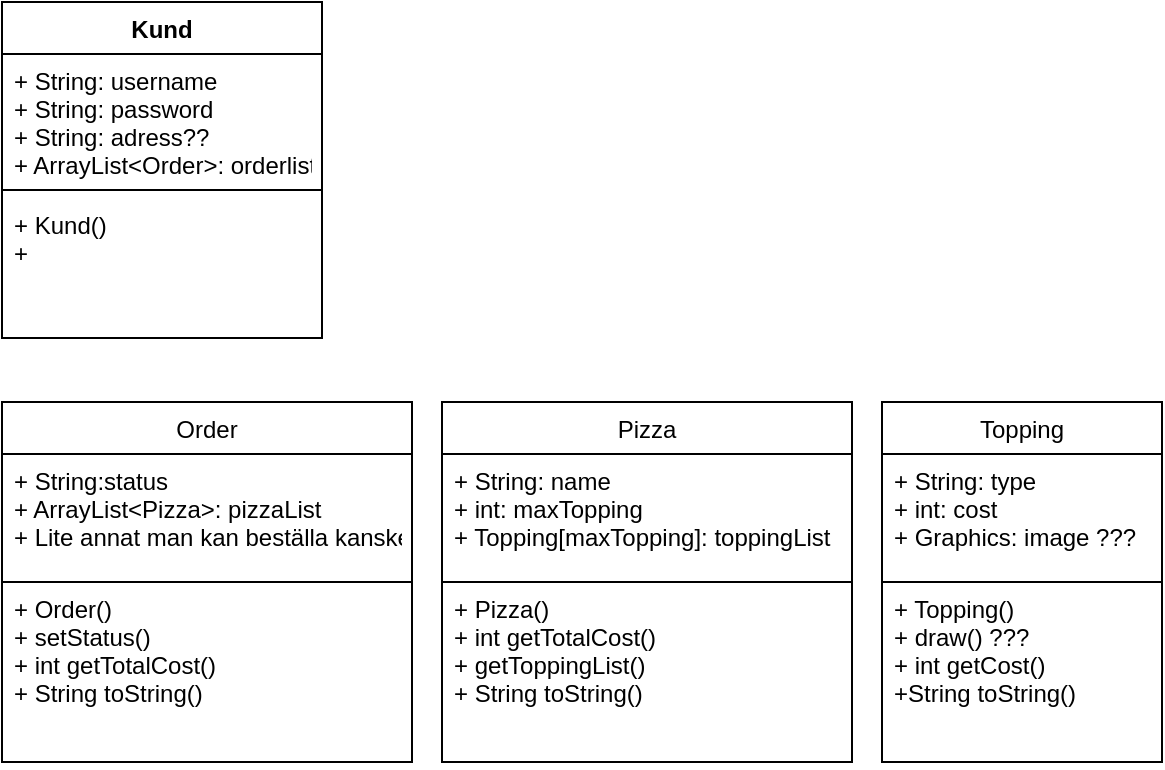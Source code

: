 <mxfile version="13.0.3" type="google"><diagram id="pfAa4_Xdjj9dH74xRK38" name="Page-1"><mxGraphModel dx="1178" dy="454" grid="1" gridSize="10" guides="1" tooltips="1" connect="1" arrows="1" fold="1" page="1" pageScale="1" pageWidth="850" pageHeight="1100" math="0" shadow="0"><root><mxCell id="0"/><mxCell id="1" parent="0"/><mxCell id="hVM-WLpBJvsFTaW_tkSy-1" value="Topping" style="swimlane;fontStyle=0;childLayout=stackLayout;horizontal=1;startSize=26;fillColor=none;horizontalStack=0;resizeParent=1;resizeParentMax=0;resizeLast=0;collapsible=1;marginBottom=0;" parent="1" vertex="1"><mxGeometry x="690" y="390" width="140" height="180" as="geometry"/></mxCell><mxCell id="hVM-WLpBJvsFTaW_tkSy-2" value="+ String: type&#10;+ int: cost&#10;+ Graphics: image ???&#10;" style="text;strokeColor=none;fillColor=none;align=left;verticalAlign=top;spacingLeft=4;spacingRight=4;overflow=hidden;rotatable=0;points=[[0,0.5],[1,0.5]];portConstraint=eastwest;" parent="hVM-WLpBJvsFTaW_tkSy-1" vertex="1"><mxGeometry y="26" width="140" height="64" as="geometry"/></mxCell><mxCell id="hVM-WLpBJvsFTaW_tkSy-3" value="+ Topping()&#10;+ draw() ???&#10;+ int getCost()&#10;+String toString()&#10;" style="text;strokeColor=#000000;fillColor=none;align=left;verticalAlign=top;spacingLeft=4;spacingRight=4;overflow=hidden;rotatable=0;points=[[0,0.5],[1,0.5]];portConstraint=eastwest;" parent="hVM-WLpBJvsFTaW_tkSy-1" vertex="1"><mxGeometry y="90" width="140" height="90" as="geometry"/></mxCell><mxCell id="hVM-WLpBJvsFTaW_tkSy-6" value="Pizza" style="swimlane;fontStyle=0;childLayout=stackLayout;horizontal=1;startSize=26;fillColor=none;horizontalStack=0;resizeParent=1;resizeParentMax=0;resizeLast=0;collapsible=1;marginBottom=0;" parent="1" vertex="1"><mxGeometry x="470" y="390" width="205" height="180" as="geometry"/></mxCell><mxCell id="hVM-WLpBJvsFTaW_tkSy-7" value="+ String: name&#10;+ int: maxTopping&#10;+ Topping[maxTopping]: toppingList" style="text;strokeColor=none;fillColor=none;align=left;verticalAlign=top;spacingLeft=4;spacingRight=4;overflow=hidden;rotatable=0;points=[[0,0.5],[1,0.5]];portConstraint=eastwest;" parent="hVM-WLpBJvsFTaW_tkSy-6" vertex="1"><mxGeometry y="26" width="205" height="64" as="geometry"/></mxCell><mxCell id="hVM-WLpBJvsFTaW_tkSy-8" value="+ Pizza()&#10;+ int getTotalCost()&#10;+ getToppingList()&#10;+ String toString()&#10;&#10;" style="text;strokeColor=#000000;fillColor=none;align=left;verticalAlign=top;spacingLeft=4;spacingRight=4;overflow=hidden;rotatable=0;points=[[0,0.5],[1,0.5]];portConstraint=eastwest;" parent="hVM-WLpBJvsFTaW_tkSy-6" vertex="1"><mxGeometry y="90" width="205" height="90" as="geometry"/></mxCell><mxCell id="sdpNwZnxTpEAiozTl5Co-1" value="Order" style="swimlane;fontStyle=0;childLayout=stackLayout;horizontal=1;startSize=26;fillColor=none;horizontalStack=0;resizeParent=1;resizeParentMax=0;resizeLast=0;collapsible=1;marginBottom=0;" vertex="1" parent="1"><mxGeometry x="250" y="390" width="205" height="180" as="geometry"/></mxCell><mxCell id="sdpNwZnxTpEAiozTl5Co-2" value="+ String:status&#10;+ ArrayList&lt;Pizza&gt;: pizzaList&#10;+ Lite annat man kan beställa kanske" style="text;strokeColor=none;fillColor=none;align=left;verticalAlign=top;spacingLeft=4;spacingRight=4;overflow=hidden;rotatable=0;points=[[0,0.5],[1,0.5]];portConstraint=eastwest;" vertex="1" parent="sdpNwZnxTpEAiozTl5Co-1"><mxGeometry y="26" width="205" height="64" as="geometry"/></mxCell><mxCell id="sdpNwZnxTpEAiozTl5Co-3" value="+ Order()&#10;+ setStatus()&#10;+ int getTotalCost()&#10;+ String toString()&#10;&#10;" style="text;strokeColor=#000000;fillColor=none;align=left;verticalAlign=top;spacingLeft=4;spacingRight=4;overflow=hidden;rotatable=0;points=[[0,0.5],[1,0.5]];portConstraint=eastwest;" vertex="1" parent="sdpNwZnxTpEAiozTl5Co-1"><mxGeometry y="90" width="205" height="90" as="geometry"/></mxCell><mxCell id="sdpNwZnxTpEAiozTl5Co-8" value="Kund" style="swimlane;fontStyle=1;align=center;verticalAlign=top;childLayout=stackLayout;horizontal=1;startSize=26;horizontalStack=0;resizeParent=1;resizeParentMax=0;resizeLast=0;collapsible=1;marginBottom=0;strokeColor=#000000;" vertex="1" parent="1"><mxGeometry x="250" y="190" width="160" height="168" as="geometry"/></mxCell><mxCell id="sdpNwZnxTpEAiozTl5Co-9" value="+ String: username&#10;+ String: password&#10;+ String: adress??&#10;+ ArrayList&lt;Order&gt;: orderlist" style="text;strokeColor=none;fillColor=none;align=left;verticalAlign=top;spacingLeft=4;spacingRight=4;overflow=hidden;rotatable=0;points=[[0,0.5],[1,0.5]];portConstraint=eastwest;" vertex="1" parent="sdpNwZnxTpEAiozTl5Co-8"><mxGeometry y="26" width="160" height="64" as="geometry"/></mxCell><mxCell id="sdpNwZnxTpEAiozTl5Co-10" value="" style="line;strokeWidth=1;fillColor=none;align=left;verticalAlign=middle;spacingTop=-1;spacingLeft=3;spacingRight=3;rotatable=0;labelPosition=right;points=[];portConstraint=eastwest;" vertex="1" parent="sdpNwZnxTpEAiozTl5Co-8"><mxGeometry y="90" width="160" height="8" as="geometry"/></mxCell><mxCell id="sdpNwZnxTpEAiozTl5Co-11" value="+ Kund()&#10;+ " style="text;strokeColor=none;fillColor=none;align=left;verticalAlign=top;spacingLeft=4;spacingRight=4;overflow=hidden;rotatable=0;points=[[0,0.5],[1,0.5]];portConstraint=eastwest;" vertex="1" parent="sdpNwZnxTpEAiozTl5Co-8"><mxGeometry y="98" width="160" height="70" as="geometry"/></mxCell></root></mxGraphModel></diagram></mxfile>